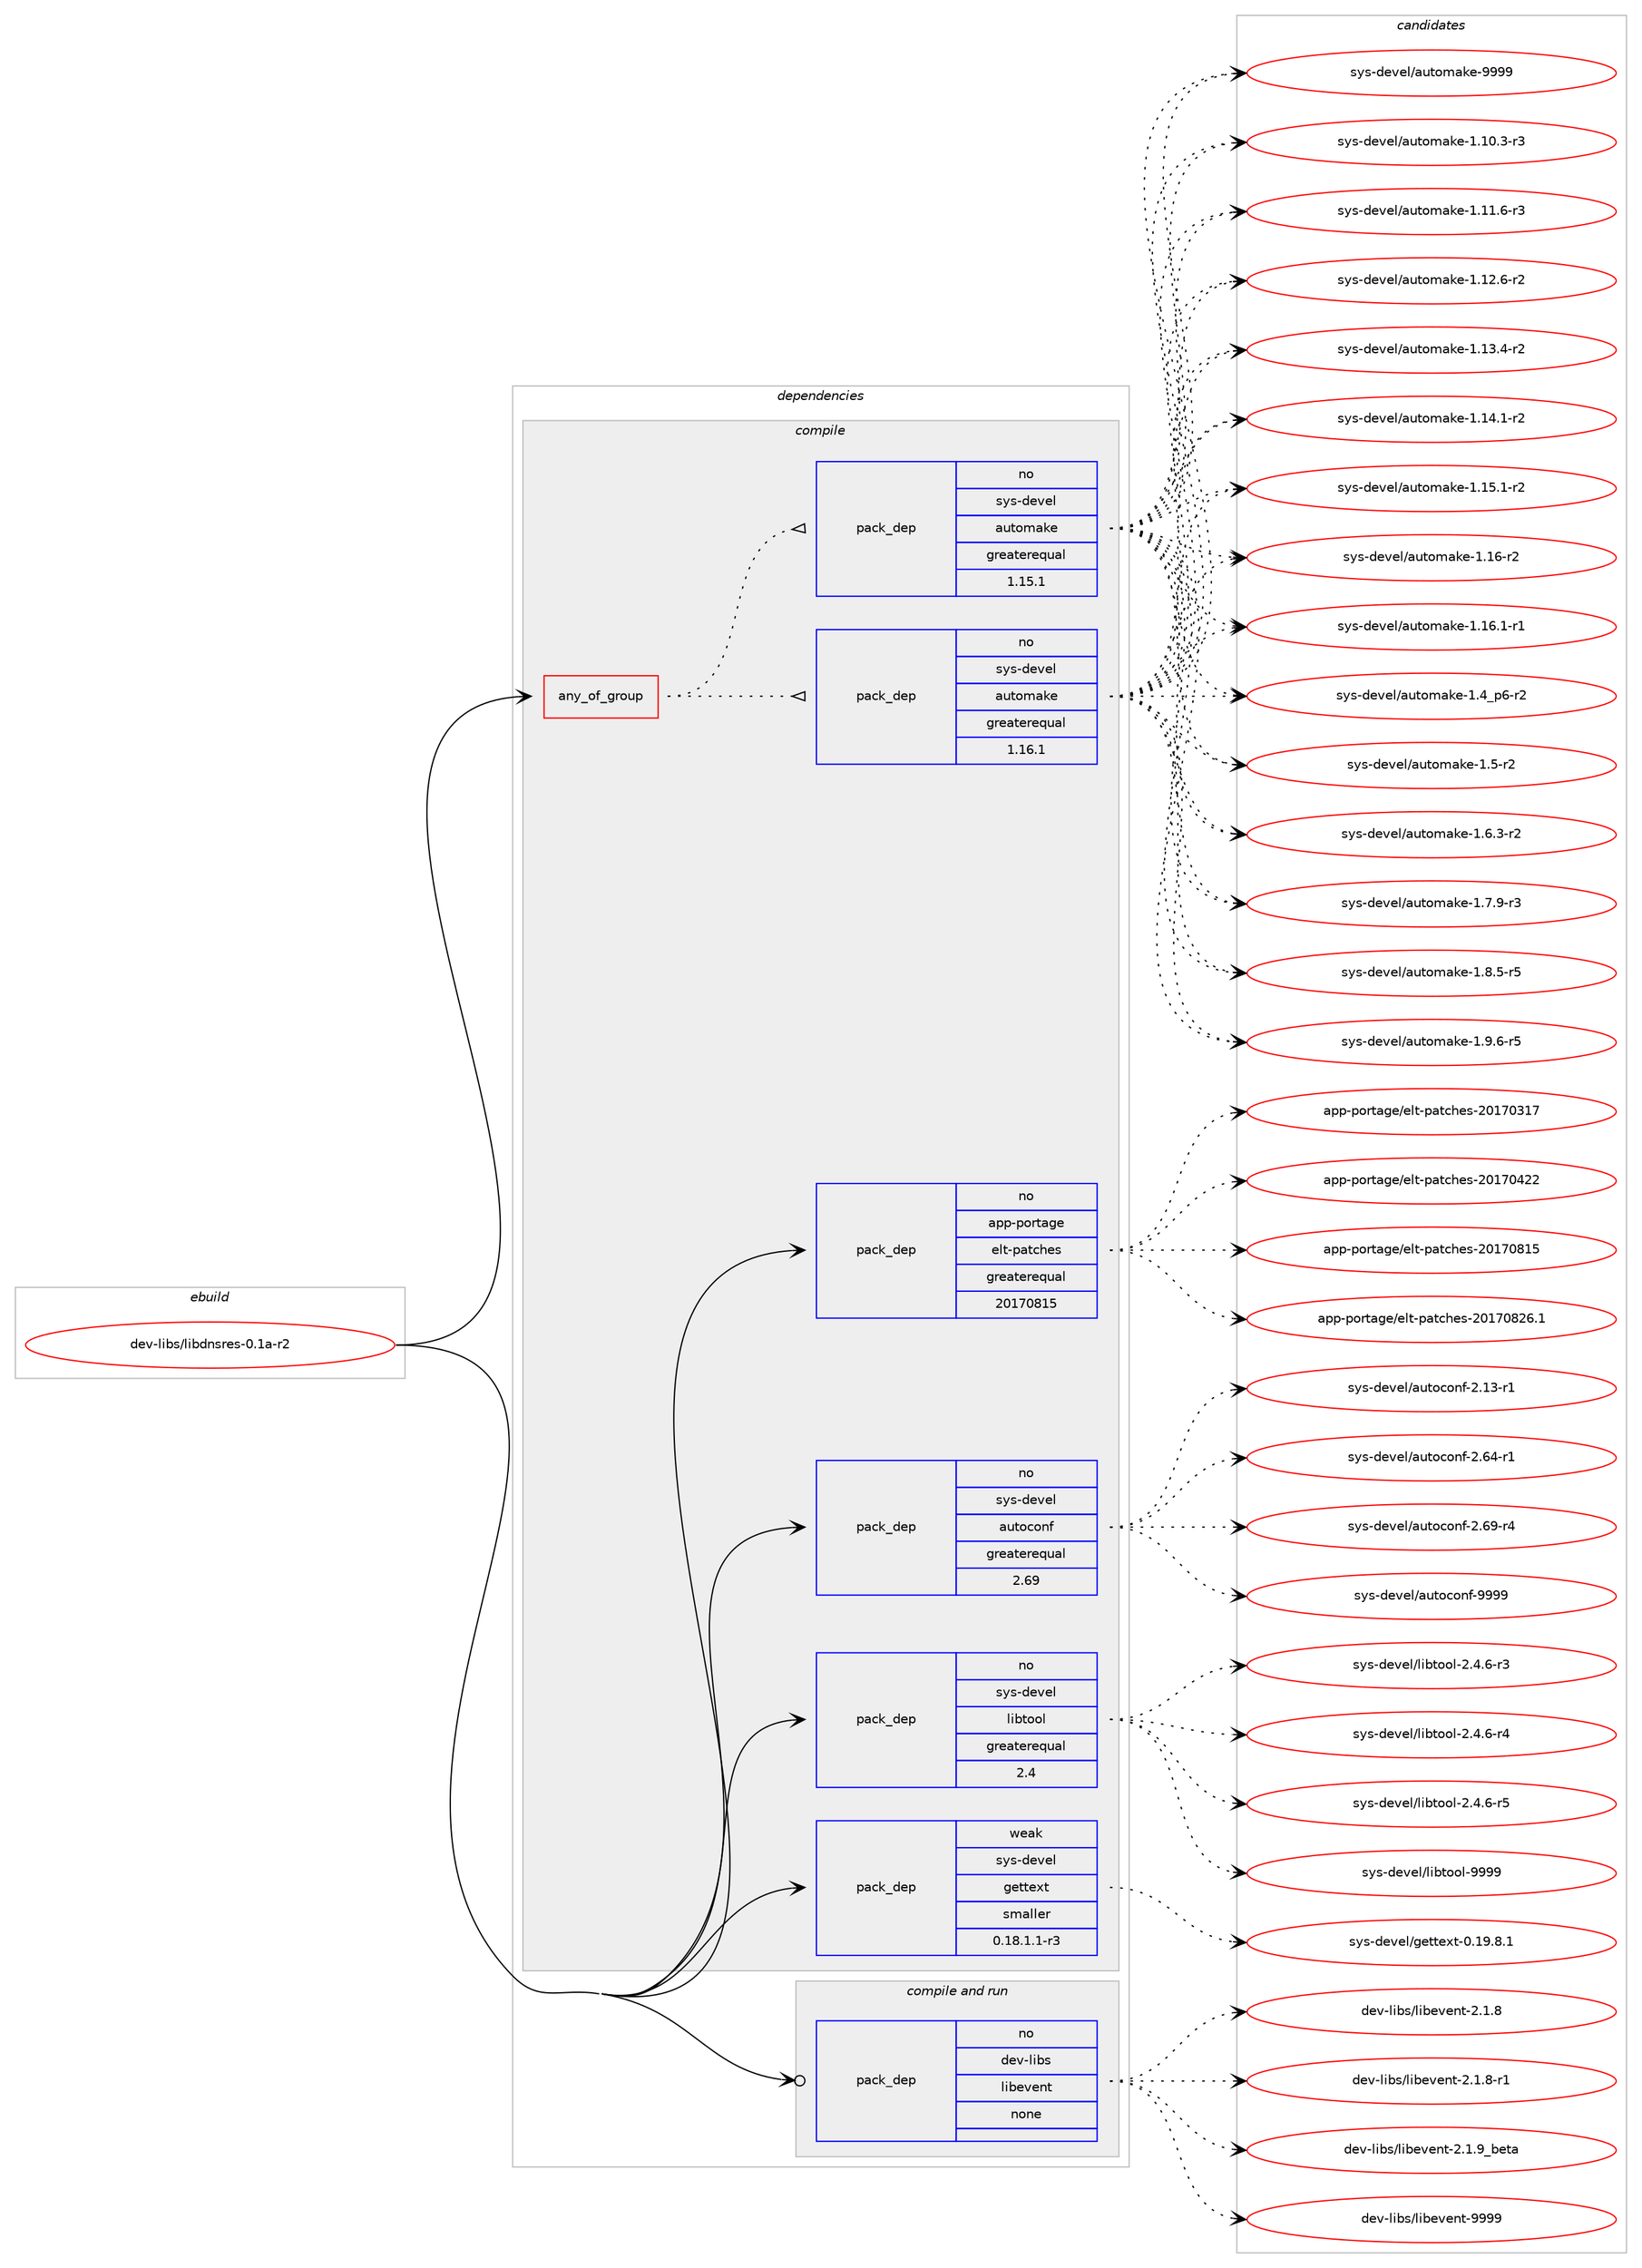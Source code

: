 digraph prolog {

# *************
# Graph options
# *************

newrank=true;
concentrate=true;
compound=true;
graph [rankdir=LR,fontname=Helvetica,fontsize=10,ranksep=1.5];#, ranksep=2.5, nodesep=0.2];
edge  [arrowhead=vee];
node  [fontname=Helvetica,fontsize=10];

# **********
# The ebuild
# **********

subgraph cluster_leftcol {
color=gray;
rank=same;
label=<<i>ebuild</i>>;
id [label="dev-libs/libdnsres-0.1a-r2", color=red, width=4, href="../dev-libs/libdnsres-0.1a-r2.svg"];
}

# ****************
# The dependencies
# ****************

subgraph cluster_midcol {
color=gray;
label=<<i>dependencies</i>>;
subgraph cluster_compile {
fillcolor="#eeeeee";
style=filled;
label=<<i>compile</i>>;
subgraph any22235 {
dependency1367504 [label=<<TABLE BORDER="0" CELLBORDER="1" CELLSPACING="0" CELLPADDING="4"><TR><TD CELLPADDING="10">any_of_group</TD></TR></TABLE>>, shape=none, color=red];subgraph pack978794 {
dependency1367505 [label=<<TABLE BORDER="0" CELLBORDER="1" CELLSPACING="0" CELLPADDING="4" WIDTH="220"><TR><TD ROWSPAN="6" CELLPADDING="30">pack_dep</TD></TR><TR><TD WIDTH="110">no</TD></TR><TR><TD>sys-devel</TD></TR><TR><TD>automake</TD></TR><TR><TD>greaterequal</TD></TR><TR><TD>1.16.1</TD></TR></TABLE>>, shape=none, color=blue];
}
dependency1367504:e -> dependency1367505:w [weight=20,style="dotted",arrowhead="oinv"];
subgraph pack978795 {
dependency1367506 [label=<<TABLE BORDER="0" CELLBORDER="1" CELLSPACING="0" CELLPADDING="4" WIDTH="220"><TR><TD ROWSPAN="6" CELLPADDING="30">pack_dep</TD></TR><TR><TD WIDTH="110">no</TD></TR><TR><TD>sys-devel</TD></TR><TR><TD>automake</TD></TR><TR><TD>greaterequal</TD></TR><TR><TD>1.15.1</TD></TR></TABLE>>, shape=none, color=blue];
}
dependency1367504:e -> dependency1367506:w [weight=20,style="dotted",arrowhead="oinv"];
}
id:e -> dependency1367504:w [weight=20,style="solid",arrowhead="vee"];
subgraph pack978796 {
dependency1367507 [label=<<TABLE BORDER="0" CELLBORDER="1" CELLSPACING="0" CELLPADDING="4" WIDTH="220"><TR><TD ROWSPAN="6" CELLPADDING="30">pack_dep</TD></TR><TR><TD WIDTH="110">no</TD></TR><TR><TD>app-portage</TD></TR><TR><TD>elt-patches</TD></TR><TR><TD>greaterequal</TD></TR><TR><TD>20170815</TD></TR></TABLE>>, shape=none, color=blue];
}
id:e -> dependency1367507:w [weight=20,style="solid",arrowhead="vee"];
subgraph pack978797 {
dependency1367508 [label=<<TABLE BORDER="0" CELLBORDER="1" CELLSPACING="0" CELLPADDING="4" WIDTH="220"><TR><TD ROWSPAN="6" CELLPADDING="30">pack_dep</TD></TR><TR><TD WIDTH="110">no</TD></TR><TR><TD>sys-devel</TD></TR><TR><TD>autoconf</TD></TR><TR><TD>greaterequal</TD></TR><TR><TD>2.69</TD></TR></TABLE>>, shape=none, color=blue];
}
id:e -> dependency1367508:w [weight=20,style="solid",arrowhead="vee"];
subgraph pack978798 {
dependency1367509 [label=<<TABLE BORDER="0" CELLBORDER="1" CELLSPACING="0" CELLPADDING="4" WIDTH="220"><TR><TD ROWSPAN="6" CELLPADDING="30">pack_dep</TD></TR><TR><TD WIDTH="110">no</TD></TR><TR><TD>sys-devel</TD></TR><TR><TD>libtool</TD></TR><TR><TD>greaterequal</TD></TR><TR><TD>2.4</TD></TR></TABLE>>, shape=none, color=blue];
}
id:e -> dependency1367509:w [weight=20,style="solid",arrowhead="vee"];
subgraph pack978799 {
dependency1367510 [label=<<TABLE BORDER="0" CELLBORDER="1" CELLSPACING="0" CELLPADDING="4" WIDTH="220"><TR><TD ROWSPAN="6" CELLPADDING="30">pack_dep</TD></TR><TR><TD WIDTH="110">weak</TD></TR><TR><TD>sys-devel</TD></TR><TR><TD>gettext</TD></TR><TR><TD>smaller</TD></TR><TR><TD>0.18.1.1-r3</TD></TR></TABLE>>, shape=none, color=blue];
}
id:e -> dependency1367510:w [weight=20,style="solid",arrowhead="vee"];
}
subgraph cluster_compileandrun {
fillcolor="#eeeeee";
style=filled;
label=<<i>compile and run</i>>;
subgraph pack978800 {
dependency1367511 [label=<<TABLE BORDER="0" CELLBORDER="1" CELLSPACING="0" CELLPADDING="4" WIDTH="220"><TR><TD ROWSPAN="6" CELLPADDING="30">pack_dep</TD></TR><TR><TD WIDTH="110">no</TD></TR><TR><TD>dev-libs</TD></TR><TR><TD>libevent</TD></TR><TR><TD>none</TD></TR><TR><TD></TD></TR></TABLE>>, shape=none, color=blue];
}
id:e -> dependency1367511:w [weight=20,style="solid",arrowhead="odotvee"];
}
subgraph cluster_run {
fillcolor="#eeeeee";
style=filled;
label=<<i>run</i>>;
}
}

# **************
# The candidates
# **************

subgraph cluster_choices {
rank=same;
color=gray;
label=<<i>candidates</i>>;

subgraph choice978794 {
color=black;
nodesep=1;
choice11512111545100101118101108479711711611110997107101454946494846514511451 [label="sys-devel/automake-1.10.3-r3", color=red, width=4,href="../sys-devel/automake-1.10.3-r3.svg"];
choice11512111545100101118101108479711711611110997107101454946494946544511451 [label="sys-devel/automake-1.11.6-r3", color=red, width=4,href="../sys-devel/automake-1.11.6-r3.svg"];
choice11512111545100101118101108479711711611110997107101454946495046544511450 [label="sys-devel/automake-1.12.6-r2", color=red, width=4,href="../sys-devel/automake-1.12.6-r2.svg"];
choice11512111545100101118101108479711711611110997107101454946495146524511450 [label="sys-devel/automake-1.13.4-r2", color=red, width=4,href="../sys-devel/automake-1.13.4-r2.svg"];
choice11512111545100101118101108479711711611110997107101454946495246494511450 [label="sys-devel/automake-1.14.1-r2", color=red, width=4,href="../sys-devel/automake-1.14.1-r2.svg"];
choice11512111545100101118101108479711711611110997107101454946495346494511450 [label="sys-devel/automake-1.15.1-r2", color=red, width=4,href="../sys-devel/automake-1.15.1-r2.svg"];
choice1151211154510010111810110847971171161111099710710145494649544511450 [label="sys-devel/automake-1.16-r2", color=red, width=4,href="../sys-devel/automake-1.16-r2.svg"];
choice11512111545100101118101108479711711611110997107101454946495446494511449 [label="sys-devel/automake-1.16.1-r1", color=red, width=4,href="../sys-devel/automake-1.16.1-r1.svg"];
choice115121115451001011181011084797117116111109971071014549465295112544511450 [label="sys-devel/automake-1.4_p6-r2", color=red, width=4,href="../sys-devel/automake-1.4_p6-r2.svg"];
choice11512111545100101118101108479711711611110997107101454946534511450 [label="sys-devel/automake-1.5-r2", color=red, width=4,href="../sys-devel/automake-1.5-r2.svg"];
choice115121115451001011181011084797117116111109971071014549465446514511450 [label="sys-devel/automake-1.6.3-r2", color=red, width=4,href="../sys-devel/automake-1.6.3-r2.svg"];
choice115121115451001011181011084797117116111109971071014549465546574511451 [label="sys-devel/automake-1.7.9-r3", color=red, width=4,href="../sys-devel/automake-1.7.9-r3.svg"];
choice115121115451001011181011084797117116111109971071014549465646534511453 [label="sys-devel/automake-1.8.5-r5", color=red, width=4,href="../sys-devel/automake-1.8.5-r5.svg"];
choice115121115451001011181011084797117116111109971071014549465746544511453 [label="sys-devel/automake-1.9.6-r5", color=red, width=4,href="../sys-devel/automake-1.9.6-r5.svg"];
choice115121115451001011181011084797117116111109971071014557575757 [label="sys-devel/automake-9999", color=red, width=4,href="../sys-devel/automake-9999.svg"];
dependency1367505:e -> choice11512111545100101118101108479711711611110997107101454946494846514511451:w [style=dotted,weight="100"];
dependency1367505:e -> choice11512111545100101118101108479711711611110997107101454946494946544511451:w [style=dotted,weight="100"];
dependency1367505:e -> choice11512111545100101118101108479711711611110997107101454946495046544511450:w [style=dotted,weight="100"];
dependency1367505:e -> choice11512111545100101118101108479711711611110997107101454946495146524511450:w [style=dotted,weight="100"];
dependency1367505:e -> choice11512111545100101118101108479711711611110997107101454946495246494511450:w [style=dotted,weight="100"];
dependency1367505:e -> choice11512111545100101118101108479711711611110997107101454946495346494511450:w [style=dotted,weight="100"];
dependency1367505:e -> choice1151211154510010111810110847971171161111099710710145494649544511450:w [style=dotted,weight="100"];
dependency1367505:e -> choice11512111545100101118101108479711711611110997107101454946495446494511449:w [style=dotted,weight="100"];
dependency1367505:e -> choice115121115451001011181011084797117116111109971071014549465295112544511450:w [style=dotted,weight="100"];
dependency1367505:e -> choice11512111545100101118101108479711711611110997107101454946534511450:w [style=dotted,weight="100"];
dependency1367505:e -> choice115121115451001011181011084797117116111109971071014549465446514511450:w [style=dotted,weight="100"];
dependency1367505:e -> choice115121115451001011181011084797117116111109971071014549465546574511451:w [style=dotted,weight="100"];
dependency1367505:e -> choice115121115451001011181011084797117116111109971071014549465646534511453:w [style=dotted,weight="100"];
dependency1367505:e -> choice115121115451001011181011084797117116111109971071014549465746544511453:w [style=dotted,weight="100"];
dependency1367505:e -> choice115121115451001011181011084797117116111109971071014557575757:w [style=dotted,weight="100"];
}
subgraph choice978795 {
color=black;
nodesep=1;
choice11512111545100101118101108479711711611110997107101454946494846514511451 [label="sys-devel/automake-1.10.3-r3", color=red, width=4,href="../sys-devel/automake-1.10.3-r3.svg"];
choice11512111545100101118101108479711711611110997107101454946494946544511451 [label="sys-devel/automake-1.11.6-r3", color=red, width=4,href="../sys-devel/automake-1.11.6-r3.svg"];
choice11512111545100101118101108479711711611110997107101454946495046544511450 [label="sys-devel/automake-1.12.6-r2", color=red, width=4,href="../sys-devel/automake-1.12.6-r2.svg"];
choice11512111545100101118101108479711711611110997107101454946495146524511450 [label="sys-devel/automake-1.13.4-r2", color=red, width=4,href="../sys-devel/automake-1.13.4-r2.svg"];
choice11512111545100101118101108479711711611110997107101454946495246494511450 [label="sys-devel/automake-1.14.1-r2", color=red, width=4,href="../sys-devel/automake-1.14.1-r2.svg"];
choice11512111545100101118101108479711711611110997107101454946495346494511450 [label="sys-devel/automake-1.15.1-r2", color=red, width=4,href="../sys-devel/automake-1.15.1-r2.svg"];
choice1151211154510010111810110847971171161111099710710145494649544511450 [label="sys-devel/automake-1.16-r2", color=red, width=4,href="../sys-devel/automake-1.16-r2.svg"];
choice11512111545100101118101108479711711611110997107101454946495446494511449 [label="sys-devel/automake-1.16.1-r1", color=red, width=4,href="../sys-devel/automake-1.16.1-r1.svg"];
choice115121115451001011181011084797117116111109971071014549465295112544511450 [label="sys-devel/automake-1.4_p6-r2", color=red, width=4,href="../sys-devel/automake-1.4_p6-r2.svg"];
choice11512111545100101118101108479711711611110997107101454946534511450 [label="sys-devel/automake-1.5-r2", color=red, width=4,href="../sys-devel/automake-1.5-r2.svg"];
choice115121115451001011181011084797117116111109971071014549465446514511450 [label="sys-devel/automake-1.6.3-r2", color=red, width=4,href="../sys-devel/automake-1.6.3-r2.svg"];
choice115121115451001011181011084797117116111109971071014549465546574511451 [label="sys-devel/automake-1.7.9-r3", color=red, width=4,href="../sys-devel/automake-1.7.9-r3.svg"];
choice115121115451001011181011084797117116111109971071014549465646534511453 [label="sys-devel/automake-1.8.5-r5", color=red, width=4,href="../sys-devel/automake-1.8.5-r5.svg"];
choice115121115451001011181011084797117116111109971071014549465746544511453 [label="sys-devel/automake-1.9.6-r5", color=red, width=4,href="../sys-devel/automake-1.9.6-r5.svg"];
choice115121115451001011181011084797117116111109971071014557575757 [label="sys-devel/automake-9999", color=red, width=4,href="../sys-devel/automake-9999.svg"];
dependency1367506:e -> choice11512111545100101118101108479711711611110997107101454946494846514511451:w [style=dotted,weight="100"];
dependency1367506:e -> choice11512111545100101118101108479711711611110997107101454946494946544511451:w [style=dotted,weight="100"];
dependency1367506:e -> choice11512111545100101118101108479711711611110997107101454946495046544511450:w [style=dotted,weight="100"];
dependency1367506:e -> choice11512111545100101118101108479711711611110997107101454946495146524511450:w [style=dotted,weight="100"];
dependency1367506:e -> choice11512111545100101118101108479711711611110997107101454946495246494511450:w [style=dotted,weight="100"];
dependency1367506:e -> choice11512111545100101118101108479711711611110997107101454946495346494511450:w [style=dotted,weight="100"];
dependency1367506:e -> choice1151211154510010111810110847971171161111099710710145494649544511450:w [style=dotted,weight="100"];
dependency1367506:e -> choice11512111545100101118101108479711711611110997107101454946495446494511449:w [style=dotted,weight="100"];
dependency1367506:e -> choice115121115451001011181011084797117116111109971071014549465295112544511450:w [style=dotted,weight="100"];
dependency1367506:e -> choice11512111545100101118101108479711711611110997107101454946534511450:w [style=dotted,weight="100"];
dependency1367506:e -> choice115121115451001011181011084797117116111109971071014549465446514511450:w [style=dotted,weight="100"];
dependency1367506:e -> choice115121115451001011181011084797117116111109971071014549465546574511451:w [style=dotted,weight="100"];
dependency1367506:e -> choice115121115451001011181011084797117116111109971071014549465646534511453:w [style=dotted,weight="100"];
dependency1367506:e -> choice115121115451001011181011084797117116111109971071014549465746544511453:w [style=dotted,weight="100"];
dependency1367506:e -> choice115121115451001011181011084797117116111109971071014557575757:w [style=dotted,weight="100"];
}
subgraph choice978796 {
color=black;
nodesep=1;
choice97112112451121111141169710310147101108116451129711699104101115455048495548514955 [label="app-portage/elt-patches-20170317", color=red, width=4,href="../app-portage/elt-patches-20170317.svg"];
choice97112112451121111141169710310147101108116451129711699104101115455048495548525050 [label="app-portage/elt-patches-20170422", color=red, width=4,href="../app-portage/elt-patches-20170422.svg"];
choice97112112451121111141169710310147101108116451129711699104101115455048495548564953 [label="app-portage/elt-patches-20170815", color=red, width=4,href="../app-portage/elt-patches-20170815.svg"];
choice971121124511211111411697103101471011081164511297116991041011154550484955485650544649 [label="app-portage/elt-patches-20170826.1", color=red, width=4,href="../app-portage/elt-patches-20170826.1.svg"];
dependency1367507:e -> choice97112112451121111141169710310147101108116451129711699104101115455048495548514955:w [style=dotted,weight="100"];
dependency1367507:e -> choice97112112451121111141169710310147101108116451129711699104101115455048495548525050:w [style=dotted,weight="100"];
dependency1367507:e -> choice97112112451121111141169710310147101108116451129711699104101115455048495548564953:w [style=dotted,weight="100"];
dependency1367507:e -> choice971121124511211111411697103101471011081164511297116991041011154550484955485650544649:w [style=dotted,weight="100"];
}
subgraph choice978797 {
color=black;
nodesep=1;
choice1151211154510010111810110847971171161119911111010245504649514511449 [label="sys-devel/autoconf-2.13-r1", color=red, width=4,href="../sys-devel/autoconf-2.13-r1.svg"];
choice1151211154510010111810110847971171161119911111010245504654524511449 [label="sys-devel/autoconf-2.64-r1", color=red, width=4,href="../sys-devel/autoconf-2.64-r1.svg"];
choice1151211154510010111810110847971171161119911111010245504654574511452 [label="sys-devel/autoconf-2.69-r4", color=red, width=4,href="../sys-devel/autoconf-2.69-r4.svg"];
choice115121115451001011181011084797117116111991111101024557575757 [label="sys-devel/autoconf-9999", color=red, width=4,href="../sys-devel/autoconf-9999.svg"];
dependency1367508:e -> choice1151211154510010111810110847971171161119911111010245504649514511449:w [style=dotted,weight="100"];
dependency1367508:e -> choice1151211154510010111810110847971171161119911111010245504654524511449:w [style=dotted,weight="100"];
dependency1367508:e -> choice1151211154510010111810110847971171161119911111010245504654574511452:w [style=dotted,weight="100"];
dependency1367508:e -> choice115121115451001011181011084797117116111991111101024557575757:w [style=dotted,weight="100"];
}
subgraph choice978798 {
color=black;
nodesep=1;
choice1151211154510010111810110847108105981161111111084550465246544511451 [label="sys-devel/libtool-2.4.6-r3", color=red, width=4,href="../sys-devel/libtool-2.4.6-r3.svg"];
choice1151211154510010111810110847108105981161111111084550465246544511452 [label="sys-devel/libtool-2.4.6-r4", color=red, width=4,href="../sys-devel/libtool-2.4.6-r4.svg"];
choice1151211154510010111810110847108105981161111111084550465246544511453 [label="sys-devel/libtool-2.4.6-r5", color=red, width=4,href="../sys-devel/libtool-2.4.6-r5.svg"];
choice1151211154510010111810110847108105981161111111084557575757 [label="sys-devel/libtool-9999", color=red, width=4,href="../sys-devel/libtool-9999.svg"];
dependency1367509:e -> choice1151211154510010111810110847108105981161111111084550465246544511451:w [style=dotted,weight="100"];
dependency1367509:e -> choice1151211154510010111810110847108105981161111111084550465246544511452:w [style=dotted,weight="100"];
dependency1367509:e -> choice1151211154510010111810110847108105981161111111084550465246544511453:w [style=dotted,weight="100"];
dependency1367509:e -> choice1151211154510010111810110847108105981161111111084557575757:w [style=dotted,weight="100"];
}
subgraph choice978799 {
color=black;
nodesep=1;
choice1151211154510010111810110847103101116116101120116454846495746564649 [label="sys-devel/gettext-0.19.8.1", color=red, width=4,href="../sys-devel/gettext-0.19.8.1.svg"];
dependency1367510:e -> choice1151211154510010111810110847103101116116101120116454846495746564649:w [style=dotted,weight="100"];
}
subgraph choice978800 {
color=black;
nodesep=1;
choice10010111845108105981154710810598101118101110116455046494656 [label="dev-libs/libevent-2.1.8", color=red, width=4,href="../dev-libs/libevent-2.1.8.svg"];
choice100101118451081059811547108105981011181011101164550464946564511449 [label="dev-libs/libevent-2.1.8-r1", color=red, width=4,href="../dev-libs/libevent-2.1.8-r1.svg"];
choice10010111845108105981154710810598101118101110116455046494657959810111697 [label="dev-libs/libevent-2.1.9_beta", color=red, width=4,href="../dev-libs/libevent-2.1.9_beta.svg"];
choice100101118451081059811547108105981011181011101164557575757 [label="dev-libs/libevent-9999", color=red, width=4,href="../dev-libs/libevent-9999.svg"];
dependency1367511:e -> choice10010111845108105981154710810598101118101110116455046494656:w [style=dotted,weight="100"];
dependency1367511:e -> choice100101118451081059811547108105981011181011101164550464946564511449:w [style=dotted,weight="100"];
dependency1367511:e -> choice10010111845108105981154710810598101118101110116455046494657959810111697:w [style=dotted,weight="100"];
dependency1367511:e -> choice100101118451081059811547108105981011181011101164557575757:w [style=dotted,weight="100"];
}
}

}
